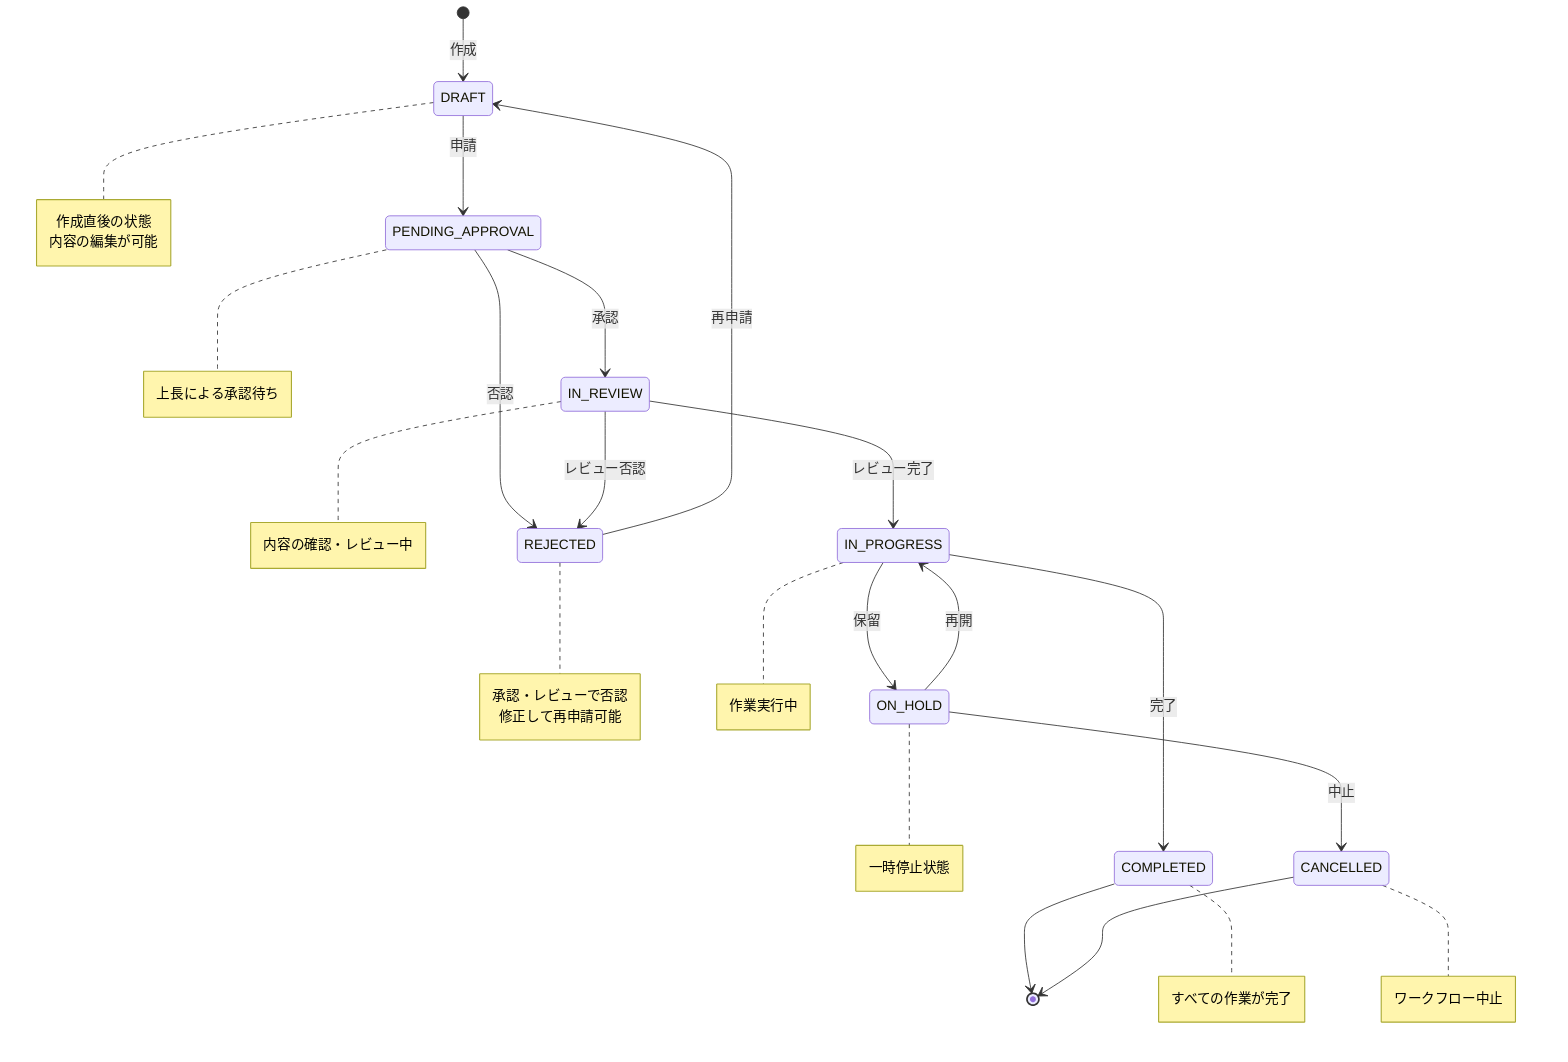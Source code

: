 stateDiagram-v2
    [*] --> DRAFT: 作成
    DRAFT --> PENDING_APPROVAL: 申請
    PENDING_APPROVAL --> IN_REVIEW: 承認
    PENDING_APPROVAL --> REJECTED: 否認
    IN_REVIEW --> IN_PROGRESS: レビュー完了
    IN_REVIEW --> REJECTED: レビュー否認
    REJECTED --> DRAFT: 再申請
    IN_PROGRESS --> ON_HOLD: 保留
    IN_PROGRESS --> COMPLETED: 完了
    ON_HOLD --> IN_PROGRESS: 再開
    ON_HOLD --> CANCELLED: 中止
    COMPLETED --> [*]
    CANCELLED --> [*]
    
    note right of DRAFT
        作成直後の状態
        内容の編集が可能
    end note
    
    note right of PENDING_APPROVAL
        上長による承認待ち
    end note
    
    note right of IN_REVIEW
        内容の確認・レビュー中
    end note
    
    note right of REJECTED
        承認・レビューで否認
        修正して再申請可能
    end note
    
    note right of IN_PROGRESS
        作業実行中
    end note
    
    note right of ON_HOLD
        一時停止状態
    end note
    
    note right of COMPLETED
        すべての作業が完了
    end note
    
    note right of CANCELLED
        ワークフロー中止
    end note